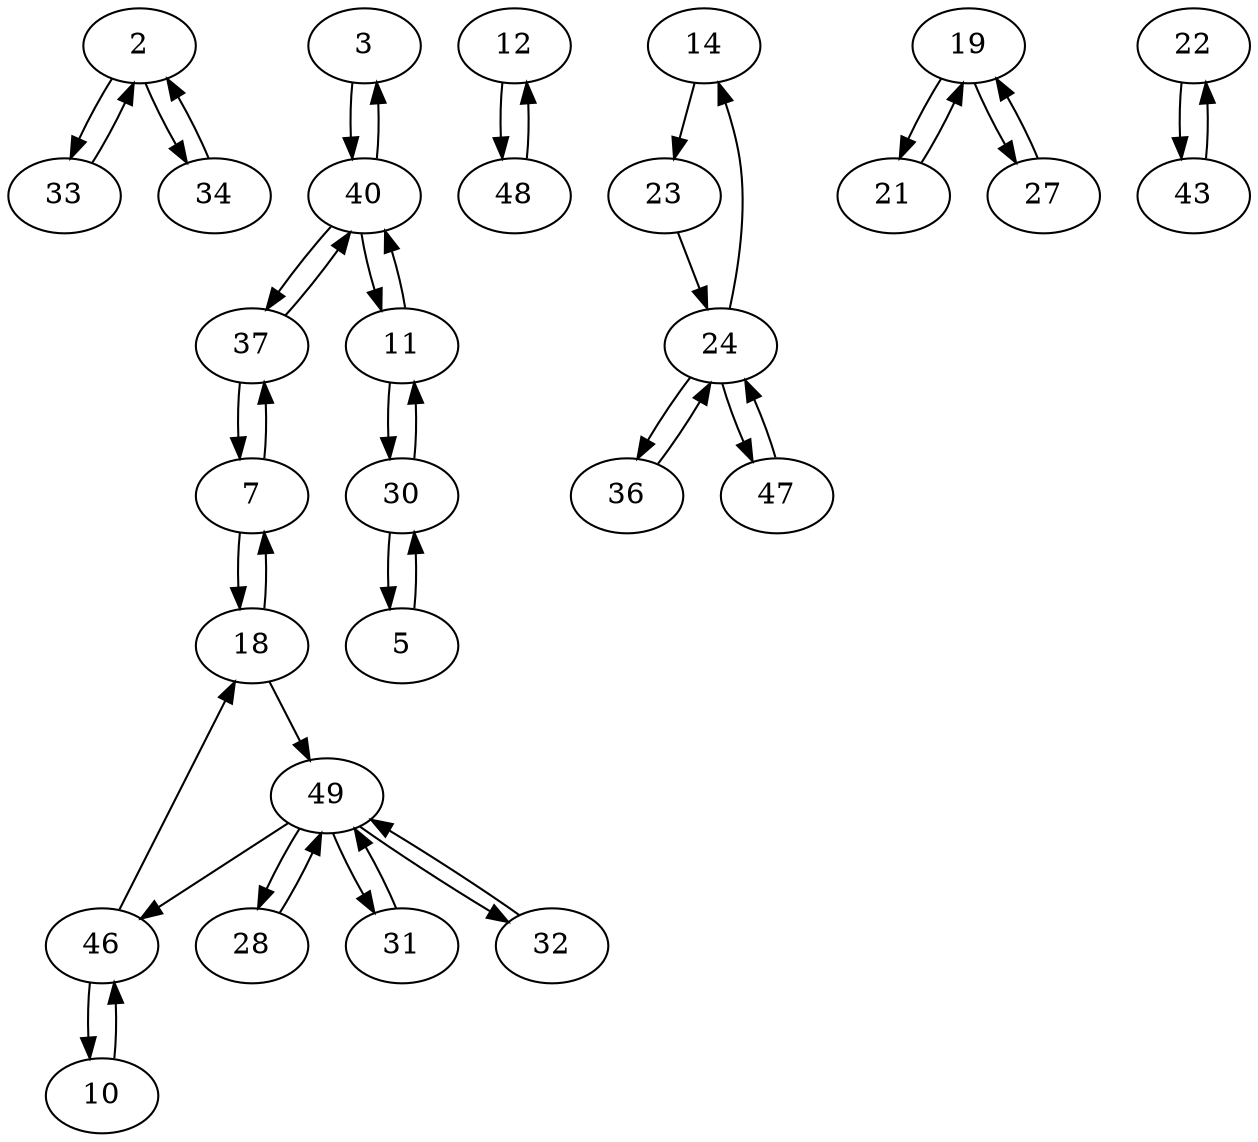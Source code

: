 digraph G {
  2 -> 33;
  2 -> 34;
  3 -> 40;
  5 -> 30;
  7 -> 18;
  7 -> 37;
  10 -> 46;
  11 -> 30;
  11 -> 40;
  12 -> 48;
  14 -> 23;
  18 -> 7;
  18 -> 49;
  19 -> 21;
  19 -> 27;
  21 -> 19;
  22 -> 43;
  23 -> 24;
  24 -> 14;
  24 -> 36;
  24 -> 47;
  27 -> 19;
  28 -> 49;
  30 -> 5;
  30 -> 11;
  31 -> 49;
  32 -> 49;
  33 -> 2;
  34 -> 2;
  36 -> 24;
  37 -> 7;
  37 -> 40;
  40 -> 3;
  40 -> 11;
  40 -> 37;
  43 -> 22;
  46 -> 10;
  46 -> 18;
  47 -> 24;
  48 -> 12;
  49 -> 28;
  49 -> 31;
  49 -> 32;
  49 -> 46;
}